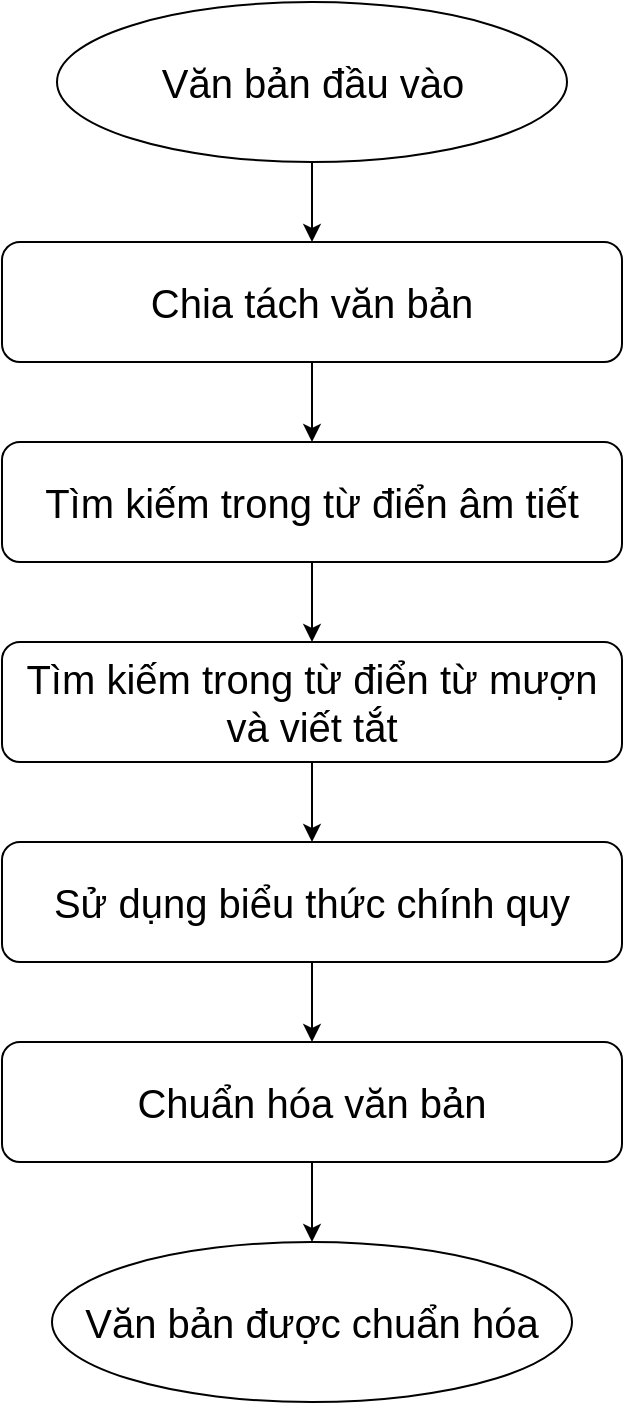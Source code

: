 <mxfile version="13.1.3" type="device"><diagram id="eWIqjciHd8hRxcwOD1VG" name="Page-1"><mxGraphModel dx="2844" dy="1436" grid="1" gridSize="10" guides="1" tooltips="1" connect="1" arrows="1" fold="1" page="1" pageScale="1" pageWidth="827" pageHeight="1169" math="0" shadow="0"><root><mxCell id="0"/><mxCell id="1" parent="0"/><mxCell id="_zC8kvuIdPGwPMliJ0CT-9" style="edgeStyle=orthogonalEdgeStyle;rounded=0;orthogonalLoop=1;jettySize=auto;html=1;fontSize=20;" edge="1" parent="1" source="_zC8kvuIdPGwPMliJ0CT-1" target="_zC8kvuIdPGwPMliJ0CT-2"><mxGeometry relative="1" as="geometry"/></mxCell><mxCell id="_zC8kvuIdPGwPMliJ0CT-1" value="Văn bản đầu vào" style="ellipse;whiteSpace=wrap;html=1;fontSize=20;" vertex="1" parent="1"><mxGeometry x="286.5" y="235" width="255" height="80" as="geometry"/></mxCell><mxCell id="_zC8kvuIdPGwPMliJ0CT-10" style="edgeStyle=orthogonalEdgeStyle;rounded=0;orthogonalLoop=1;jettySize=auto;html=1;fontSize=20;" edge="1" parent="1" source="_zC8kvuIdPGwPMliJ0CT-2" target="_zC8kvuIdPGwPMliJ0CT-3"><mxGeometry relative="1" as="geometry"/></mxCell><mxCell id="_zC8kvuIdPGwPMliJ0CT-2" value="Chia tách văn bản" style="rounded=1;whiteSpace=wrap;html=1;fontSize=20;" vertex="1" parent="1"><mxGeometry x="259" y="355" width="310" height="60" as="geometry"/></mxCell><mxCell id="_zC8kvuIdPGwPMliJ0CT-13" style="edgeStyle=orthogonalEdgeStyle;rounded=0;orthogonalLoop=1;jettySize=auto;html=1;fontSize=20;" edge="1" parent="1" source="_zC8kvuIdPGwPMliJ0CT-3" target="_zC8kvuIdPGwPMliJ0CT-4"><mxGeometry relative="1" as="geometry"/></mxCell><mxCell id="_zC8kvuIdPGwPMliJ0CT-3" value="Tìm kiếm trong từ điển âm tiết" style="rounded=1;whiteSpace=wrap;html=1;fontSize=20;" vertex="1" parent="1"><mxGeometry x="259" y="455" width="310" height="60" as="geometry"/></mxCell><mxCell id="_zC8kvuIdPGwPMliJ0CT-14" style="edgeStyle=orthogonalEdgeStyle;rounded=0;orthogonalLoop=1;jettySize=auto;html=1;fontSize=20;" edge="1" parent="1" source="_zC8kvuIdPGwPMliJ0CT-4" target="_zC8kvuIdPGwPMliJ0CT-5"><mxGeometry relative="1" as="geometry"/></mxCell><mxCell id="_zC8kvuIdPGwPMliJ0CT-4" value="Tìm kiếm trong từ điển từ mượn và viết tắt" style="rounded=1;whiteSpace=wrap;html=1;fontSize=20;" vertex="1" parent="1"><mxGeometry x="259" y="555" width="310" height="60" as="geometry"/></mxCell><mxCell id="_zC8kvuIdPGwPMliJ0CT-15" style="edgeStyle=orthogonalEdgeStyle;rounded=0;orthogonalLoop=1;jettySize=auto;html=1;fontSize=20;" edge="1" parent="1" source="_zC8kvuIdPGwPMliJ0CT-5" target="_zC8kvuIdPGwPMliJ0CT-6"><mxGeometry relative="1" as="geometry"/></mxCell><mxCell id="_zC8kvuIdPGwPMliJ0CT-5" value="Sử dụng biểu thức chính quy" style="rounded=1;whiteSpace=wrap;html=1;fontSize=20;" vertex="1" parent="1"><mxGeometry x="259" y="655" width="310" height="60" as="geometry"/></mxCell><mxCell id="_zC8kvuIdPGwPMliJ0CT-16" style="edgeStyle=orthogonalEdgeStyle;rounded=0;orthogonalLoop=1;jettySize=auto;html=1;fontSize=20;" edge="1" parent="1" source="_zC8kvuIdPGwPMliJ0CT-6" target="_zC8kvuIdPGwPMliJ0CT-8"><mxGeometry relative="1" as="geometry"/></mxCell><mxCell id="_zC8kvuIdPGwPMliJ0CT-6" value="Chuẩn hóa văn bản" style="rounded=1;whiteSpace=wrap;html=1;fontSize=20;" vertex="1" parent="1"><mxGeometry x="259" y="755" width="310" height="60" as="geometry"/></mxCell><mxCell id="_zC8kvuIdPGwPMliJ0CT-8" value="Văn bản được chuẩn hóa" style="ellipse;whiteSpace=wrap;html=1;fontSize=20;" vertex="1" parent="1"><mxGeometry x="284" y="855" width="260" height="80" as="geometry"/></mxCell></root></mxGraphModel></diagram></mxfile>